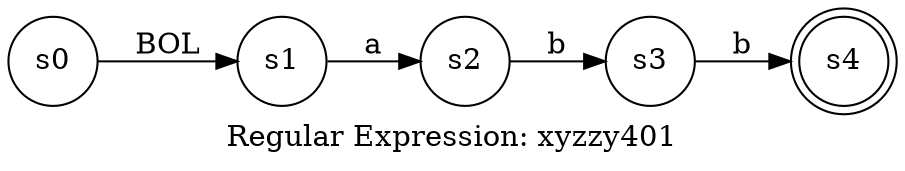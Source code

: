digraph finite_state_machine {
	label="Regular Expression: xyzzy401";
	rankdir=LR;
	size="8,5"
	node [shape = doublecircle]; s4;
	node [shape = circle];
	s0 -> s1 [ label = "BOL" ];
	s1 -> s2 [ label = "a" ];
	s2 -> s3 [ label = "b" ];
	s3 -> s4 [ label = "b" ];
}
